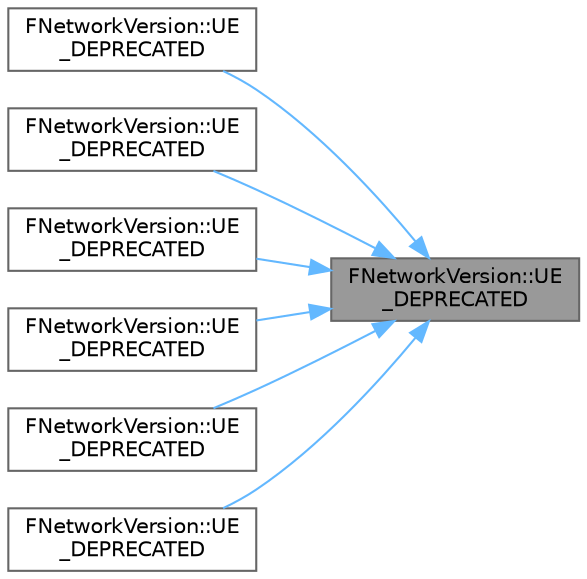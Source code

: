 digraph "FNetworkVersion::UE_DEPRECATED"
{
 // INTERACTIVE_SVG=YES
 // LATEX_PDF_SIZE
  bgcolor="transparent";
  edge [fontname=Helvetica,fontsize=10,labelfontname=Helvetica,labelfontsize=10];
  node [fontname=Helvetica,fontsize=10,shape=box,height=0.2,width=0.4];
  rankdir="RL";
  Node1 [id="Node000001",label="FNetworkVersion::UE\l_DEPRECATED",height=0.2,width=0.4,color="gray40", fillcolor="grey60", style="filled", fontcolor="black",tooltip=" "];
  Node1 -> Node2 [id="edge1_Node000001_Node000002",dir="back",color="steelblue1",style="solid",tooltip=" "];
  Node2 [id="Node000002",label="FNetworkVersion::UE\l_DEPRECATED",height=0.2,width=0.4,color="grey40", fillcolor="white", style="filled",URL="$d0/da0/structFNetworkVersion.html#a7f28e1b9663b2c2510230b5669034ca0",tooltip=" "];
  Node1 -> Node3 [id="edge2_Node000001_Node000003",dir="back",color="steelblue1",style="solid",tooltip=" "];
  Node3 [id="Node000003",label="FNetworkVersion::UE\l_DEPRECATED",height=0.2,width=0.4,color="grey40", fillcolor="white", style="filled",URL="$d0/da0/structFNetworkVersion.html#a114d06e214814b53d2d59aea2c0ffcb2",tooltip=" "];
  Node1 -> Node4 [id="edge3_Node000001_Node000004",dir="back",color="steelblue1",style="solid",tooltip=" "];
  Node4 [id="Node000004",label="FNetworkVersion::UE\l_DEPRECATED",height=0.2,width=0.4,color="grey40", fillcolor="white", style="filled",URL="$d0/da0/structFNetworkVersion.html#a71af985dbab1171bb51911ab0a54634b",tooltip=" "];
  Node1 -> Node5 [id="edge4_Node000001_Node000005",dir="back",color="steelblue1",style="solid",tooltip=" "];
  Node5 [id="Node000005",label="FNetworkVersion::UE\l_DEPRECATED",height=0.2,width=0.4,color="grey40", fillcolor="white", style="filled",URL="$d0/da0/structFNetworkVersion.html#a7ebd61b25c696369f7ec253e8f53bebd",tooltip=" "];
  Node1 -> Node6 [id="edge5_Node000001_Node000006",dir="back",color="steelblue1",style="solid",tooltip=" "];
  Node6 [id="Node000006",label="FNetworkVersion::UE\l_DEPRECATED",height=0.2,width=0.4,color="grey40", fillcolor="white", style="filled",URL="$d0/da0/structFNetworkVersion.html#a83c45babe3748068d3243d103d1c3ce1",tooltip=" "];
  Node1 -> Node7 [id="edge6_Node000001_Node000007",dir="back",color="steelblue1",style="solid",tooltip=" "];
  Node7 [id="Node000007",label="FNetworkVersion::UE\l_DEPRECATED",height=0.2,width=0.4,color="grey40", fillcolor="white", style="filled",URL="$d0/da0/structFNetworkVersion.html#ae22043a1af701cc7de5eef08c7d56540",tooltip=" "];
}
